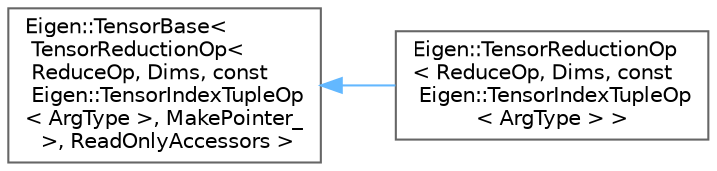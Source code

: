 digraph "类继承关系图"
{
 // LATEX_PDF_SIZE
  bgcolor="transparent";
  edge [fontname=Helvetica,fontsize=10,labelfontname=Helvetica,labelfontsize=10];
  node [fontname=Helvetica,fontsize=10,shape=box,height=0.2,width=0.4];
  rankdir="LR";
  Node0 [id="Node000000",label="Eigen::TensorBase\<\l TensorReductionOp\<\l ReduceOp, Dims, const\l Eigen::TensorIndexTupleOp\l\< ArgType \>, MakePointer_\l \>, ReadOnlyAccessors \>",height=0.2,width=0.4,color="grey40", fillcolor="white", style="filled",URL="$class_eigen_1_1_tensor_base.html",tooltip=" "];
  Node0 -> Node1 [id="edge4764_Node000000_Node000001",dir="back",color="steelblue1",style="solid",tooltip=" "];
  Node1 [id="Node000001",label="Eigen::TensorReductionOp\l\< ReduceOp, Dims, const\l Eigen::TensorIndexTupleOp\l\< ArgType \> \>",height=0.2,width=0.4,color="grey40", fillcolor="white", style="filled",URL="$class_eigen_1_1_tensor_reduction_op.html",tooltip=" "];
}
